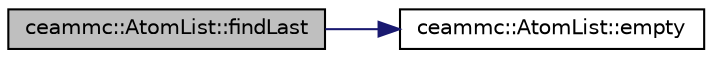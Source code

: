 digraph "ceammc::AtomList::findLast"
{
  edge [fontname="Helvetica",fontsize="10",labelfontname="Helvetica",labelfontsize="10"];
  node [fontname="Helvetica",fontsize="10",shape=record];
  rankdir="LR";
  Node1 [label="ceammc::AtomList::findLast",height=0.2,width=0.4,color="black", fillcolor="grey75", style="filled" fontcolor="black"];
  Node1 -> Node2 [color="midnightblue",fontsize="10",style="solid",fontname="Helvetica"];
  Node2 [label="ceammc::AtomList::empty",height=0.2,width=0.4,color="black", fillcolor="white", style="filled",URL="$classceammc_1_1_atom_list.html#ab715e73830704d7b06248bd137e5ccfa"];
}
